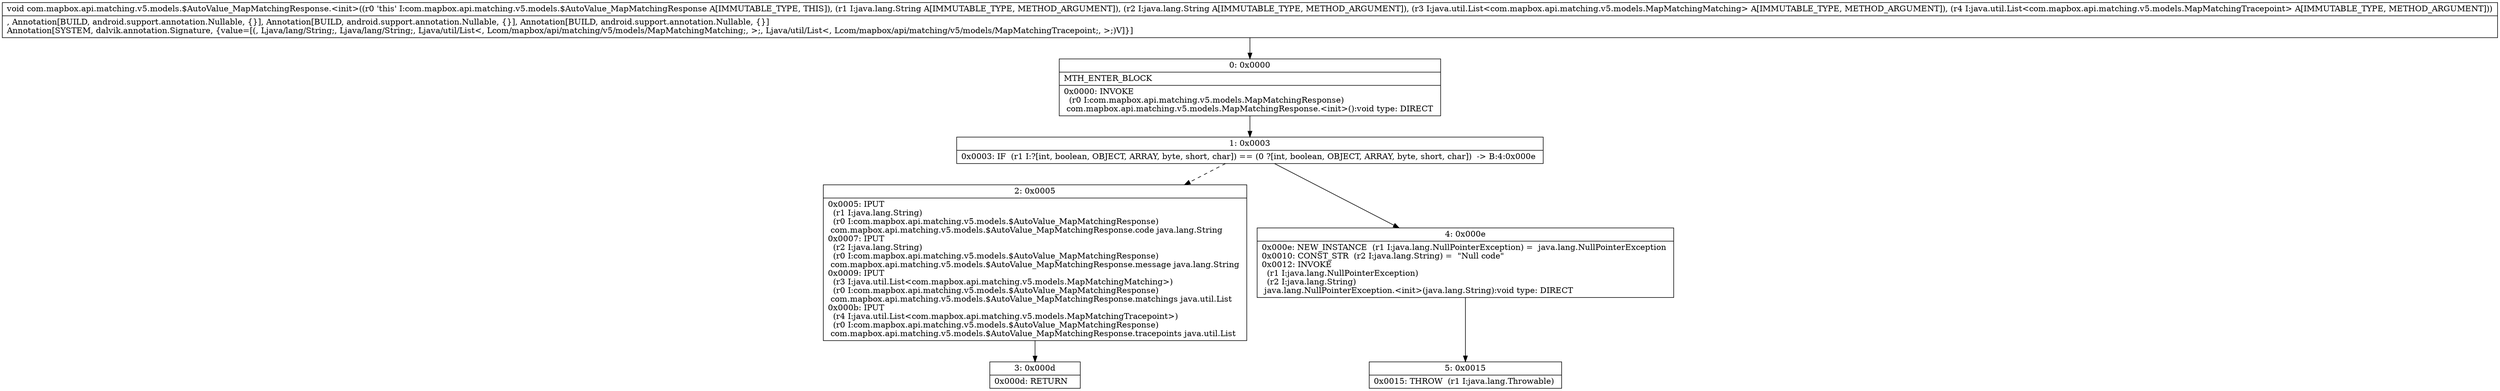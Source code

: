 digraph "CFG forcom.mapbox.api.matching.v5.models.$AutoValue_MapMatchingResponse.\<init\>(Ljava\/lang\/String;Ljava\/lang\/String;Ljava\/util\/List;Ljava\/util\/List;)V" {
Node_0 [shape=record,label="{0\:\ 0x0000|MTH_ENTER_BLOCK\l|0x0000: INVOKE  \l  (r0 I:com.mapbox.api.matching.v5.models.MapMatchingResponse)\l com.mapbox.api.matching.v5.models.MapMatchingResponse.\<init\>():void type: DIRECT \l}"];
Node_1 [shape=record,label="{1\:\ 0x0003|0x0003: IF  (r1 I:?[int, boolean, OBJECT, ARRAY, byte, short, char]) == (0 ?[int, boolean, OBJECT, ARRAY, byte, short, char])  \-\> B:4:0x000e \l}"];
Node_2 [shape=record,label="{2\:\ 0x0005|0x0005: IPUT  \l  (r1 I:java.lang.String)\l  (r0 I:com.mapbox.api.matching.v5.models.$AutoValue_MapMatchingResponse)\l com.mapbox.api.matching.v5.models.$AutoValue_MapMatchingResponse.code java.lang.String \l0x0007: IPUT  \l  (r2 I:java.lang.String)\l  (r0 I:com.mapbox.api.matching.v5.models.$AutoValue_MapMatchingResponse)\l com.mapbox.api.matching.v5.models.$AutoValue_MapMatchingResponse.message java.lang.String \l0x0009: IPUT  \l  (r3 I:java.util.List\<com.mapbox.api.matching.v5.models.MapMatchingMatching\>)\l  (r0 I:com.mapbox.api.matching.v5.models.$AutoValue_MapMatchingResponse)\l com.mapbox.api.matching.v5.models.$AutoValue_MapMatchingResponse.matchings java.util.List \l0x000b: IPUT  \l  (r4 I:java.util.List\<com.mapbox.api.matching.v5.models.MapMatchingTracepoint\>)\l  (r0 I:com.mapbox.api.matching.v5.models.$AutoValue_MapMatchingResponse)\l com.mapbox.api.matching.v5.models.$AutoValue_MapMatchingResponse.tracepoints java.util.List \l}"];
Node_3 [shape=record,label="{3\:\ 0x000d|0x000d: RETURN   \l}"];
Node_4 [shape=record,label="{4\:\ 0x000e|0x000e: NEW_INSTANCE  (r1 I:java.lang.NullPointerException) =  java.lang.NullPointerException \l0x0010: CONST_STR  (r2 I:java.lang.String) =  \"Null code\" \l0x0012: INVOKE  \l  (r1 I:java.lang.NullPointerException)\l  (r2 I:java.lang.String)\l java.lang.NullPointerException.\<init\>(java.lang.String):void type: DIRECT \l}"];
Node_5 [shape=record,label="{5\:\ 0x0015|0x0015: THROW  (r1 I:java.lang.Throwable) \l}"];
MethodNode[shape=record,label="{void com.mapbox.api.matching.v5.models.$AutoValue_MapMatchingResponse.\<init\>((r0 'this' I:com.mapbox.api.matching.v5.models.$AutoValue_MapMatchingResponse A[IMMUTABLE_TYPE, THIS]), (r1 I:java.lang.String A[IMMUTABLE_TYPE, METHOD_ARGUMENT]), (r2 I:java.lang.String A[IMMUTABLE_TYPE, METHOD_ARGUMENT]), (r3 I:java.util.List\<com.mapbox.api.matching.v5.models.MapMatchingMatching\> A[IMMUTABLE_TYPE, METHOD_ARGUMENT]), (r4 I:java.util.List\<com.mapbox.api.matching.v5.models.MapMatchingTracepoint\> A[IMMUTABLE_TYPE, METHOD_ARGUMENT]))  | , Annotation[BUILD, android.support.annotation.Nullable, \{\}], Annotation[BUILD, android.support.annotation.Nullable, \{\}], Annotation[BUILD, android.support.annotation.Nullable, \{\}]\lAnnotation[SYSTEM, dalvik.annotation.Signature, \{value=[(, Ljava\/lang\/String;, Ljava\/lang\/String;, Ljava\/util\/List\<, Lcom\/mapbox\/api\/matching\/v5\/models\/MapMatchingMatching;, \>;, Ljava\/util\/List\<, Lcom\/mapbox\/api\/matching\/v5\/models\/MapMatchingTracepoint;, \>;)V]\}]\l}"];
MethodNode -> Node_0;
Node_0 -> Node_1;
Node_1 -> Node_2[style=dashed];
Node_1 -> Node_4;
Node_2 -> Node_3;
Node_4 -> Node_5;
}

